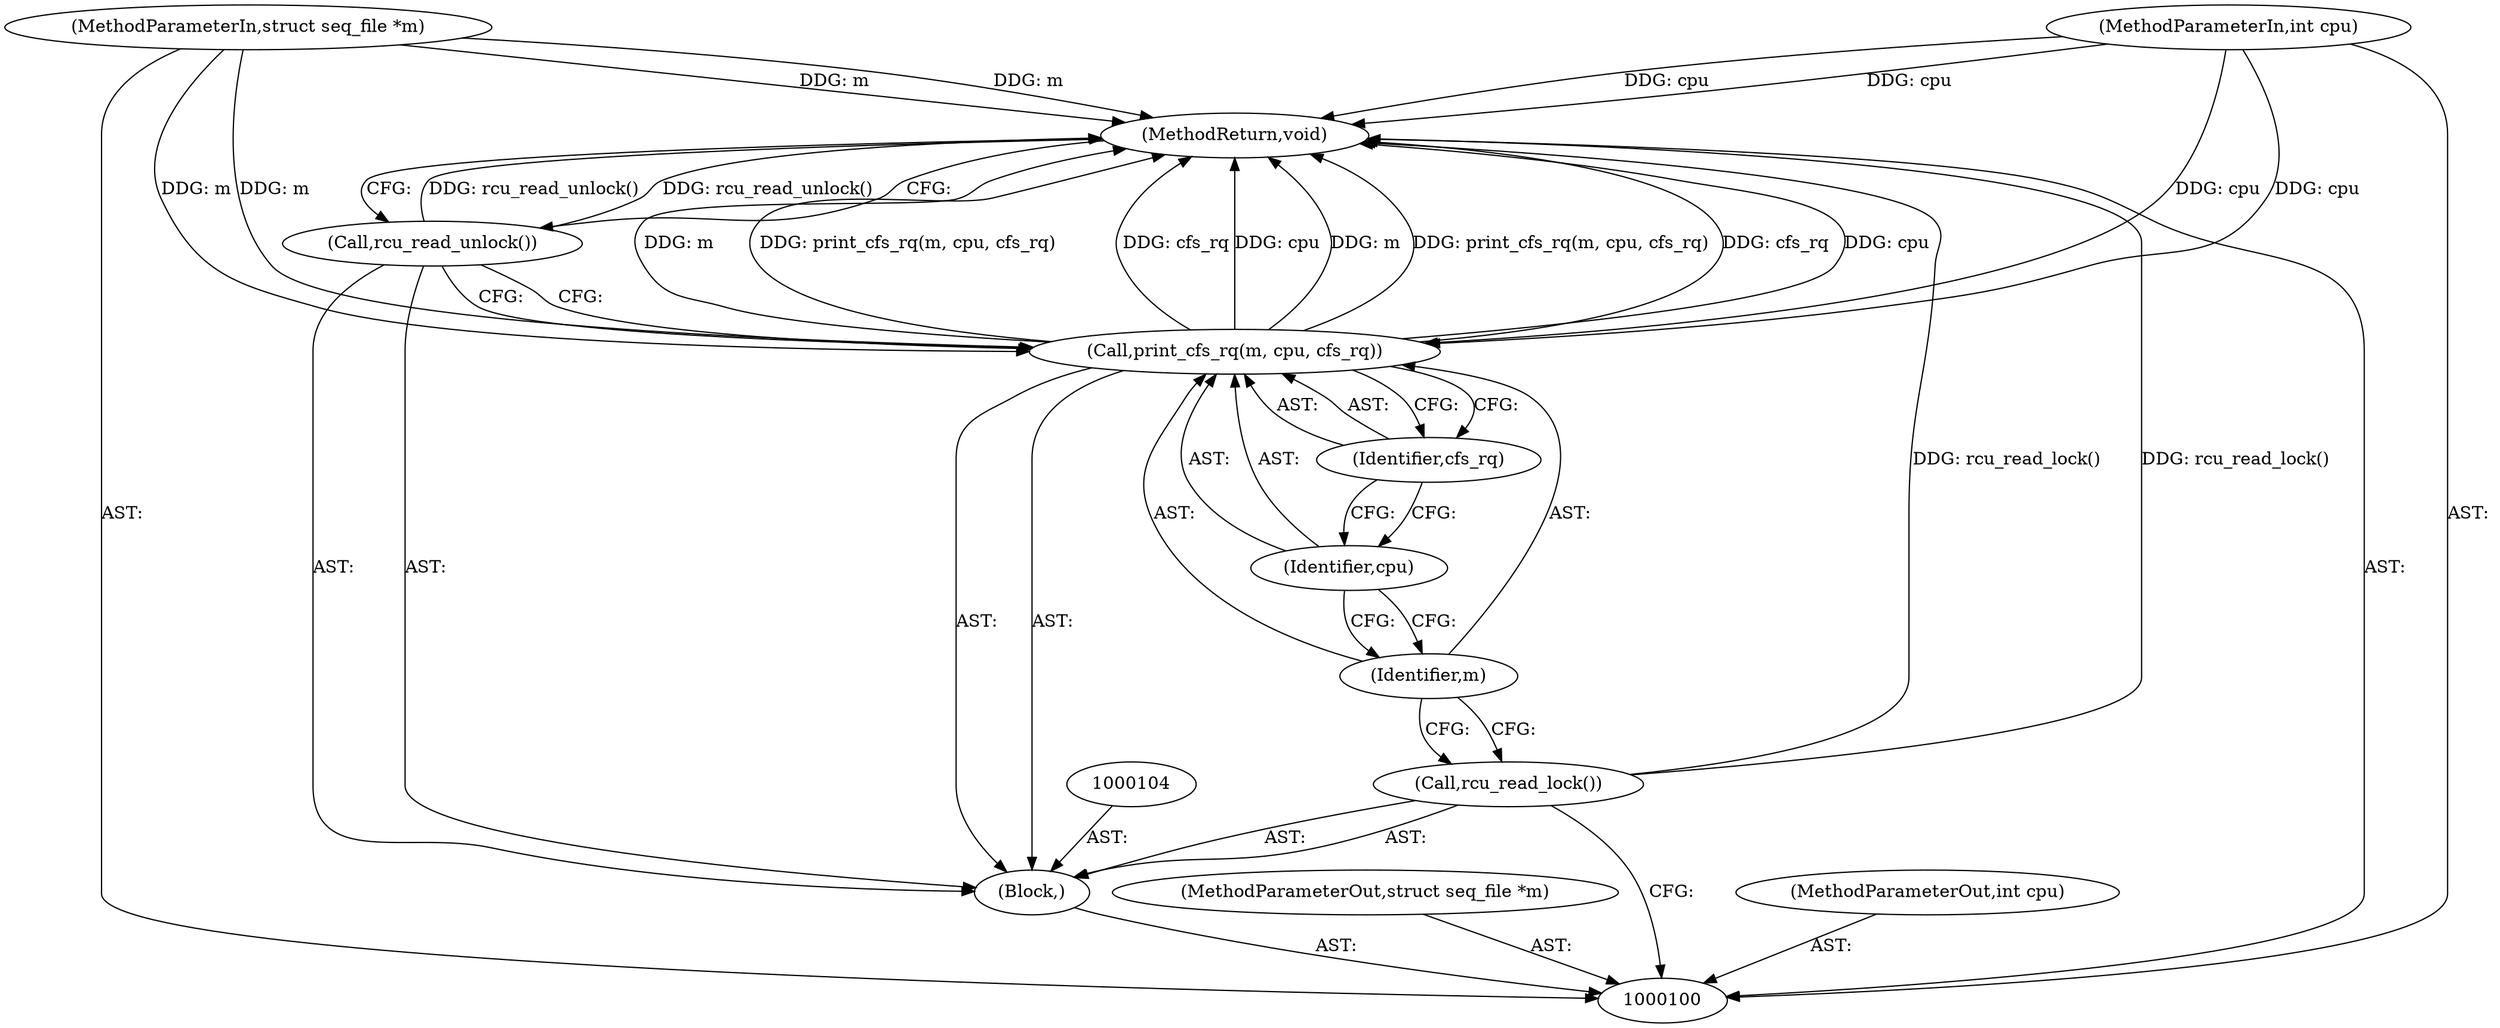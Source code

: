 digraph "0_linux_c40f7d74c741a907cfaeb73a7697081881c497d0_0" {
"1000111" [label="(MethodReturn,void)"];
"1000101" [label="(MethodParameterIn,struct seq_file *m)"];
"1000129" [label="(MethodParameterOut,struct seq_file *m)"];
"1000102" [label="(MethodParameterIn,int cpu)"];
"1000130" [label="(MethodParameterOut,int cpu)"];
"1000103" [label="(Block,)"];
"1000105" [label="(Call,rcu_read_lock())"];
"1000107" [label="(Identifier,m)"];
"1000108" [label="(Identifier,cpu)"];
"1000109" [label="(Identifier,cfs_rq)"];
"1000106" [label="(Call,print_cfs_rq(m, cpu, cfs_rq))"];
"1000110" [label="(Call,rcu_read_unlock())"];
"1000111" -> "1000100"  [label="AST: "];
"1000111" -> "1000110"  [label="CFG: "];
"1000106" -> "1000111"  [label="DDG: cpu"];
"1000106" -> "1000111"  [label="DDG: m"];
"1000106" -> "1000111"  [label="DDG: print_cfs_rq(m, cpu, cfs_rq)"];
"1000106" -> "1000111"  [label="DDG: cfs_rq"];
"1000105" -> "1000111"  [label="DDG: rcu_read_lock()"];
"1000102" -> "1000111"  [label="DDG: cpu"];
"1000101" -> "1000111"  [label="DDG: m"];
"1000110" -> "1000111"  [label="DDG: rcu_read_unlock()"];
"1000101" -> "1000100"  [label="AST: "];
"1000101" -> "1000111"  [label="DDG: m"];
"1000101" -> "1000106"  [label="DDG: m"];
"1000129" -> "1000100"  [label="AST: "];
"1000102" -> "1000100"  [label="AST: "];
"1000102" -> "1000111"  [label="DDG: cpu"];
"1000102" -> "1000106"  [label="DDG: cpu"];
"1000130" -> "1000100"  [label="AST: "];
"1000103" -> "1000100"  [label="AST: "];
"1000104" -> "1000103"  [label="AST: "];
"1000105" -> "1000103"  [label="AST: "];
"1000106" -> "1000103"  [label="AST: "];
"1000110" -> "1000103"  [label="AST: "];
"1000105" -> "1000103"  [label="AST: "];
"1000105" -> "1000100"  [label="CFG: "];
"1000107" -> "1000105"  [label="CFG: "];
"1000105" -> "1000111"  [label="DDG: rcu_read_lock()"];
"1000107" -> "1000106"  [label="AST: "];
"1000107" -> "1000105"  [label="CFG: "];
"1000108" -> "1000107"  [label="CFG: "];
"1000108" -> "1000106"  [label="AST: "];
"1000108" -> "1000107"  [label="CFG: "];
"1000109" -> "1000108"  [label="CFG: "];
"1000109" -> "1000106"  [label="AST: "];
"1000109" -> "1000108"  [label="CFG: "];
"1000106" -> "1000109"  [label="CFG: "];
"1000106" -> "1000103"  [label="AST: "];
"1000106" -> "1000109"  [label="CFG: "];
"1000107" -> "1000106"  [label="AST: "];
"1000108" -> "1000106"  [label="AST: "];
"1000109" -> "1000106"  [label="AST: "];
"1000110" -> "1000106"  [label="CFG: "];
"1000106" -> "1000111"  [label="DDG: cpu"];
"1000106" -> "1000111"  [label="DDG: m"];
"1000106" -> "1000111"  [label="DDG: print_cfs_rq(m, cpu, cfs_rq)"];
"1000106" -> "1000111"  [label="DDG: cfs_rq"];
"1000101" -> "1000106"  [label="DDG: m"];
"1000102" -> "1000106"  [label="DDG: cpu"];
"1000110" -> "1000103"  [label="AST: "];
"1000110" -> "1000106"  [label="CFG: "];
"1000111" -> "1000110"  [label="CFG: "];
"1000110" -> "1000111"  [label="DDG: rcu_read_unlock()"];
}
